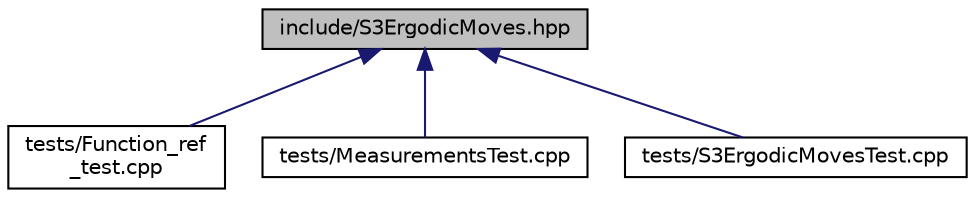 digraph "include/S3ErgodicMoves.hpp"
{
 // LATEX_PDF_SIZE
  edge [fontname="Helvetica",fontsize="10",labelfontname="Helvetica",labelfontsize="10"];
  node [fontname="Helvetica",fontsize="10",shape=record];
  Node1 [label="include/S3ErgodicMoves.hpp",height=0.2,width=0.4,color="black", fillcolor="grey75", style="filled", fontcolor="black",tooltip="Pachner moves on 3D Delaunay Triangulations."];
  Node1 -> Node2 [dir="back",color="midnightblue",fontsize="10",style="solid",fontname="Helvetica"];
  Node2 [label="tests/Function_ref\l_test.cpp",height=0.2,width=0.4,color="black", fillcolor="white", style="filled",URL="$_function__ref__test_8cpp_source.html",tooltip=" "];
  Node1 -> Node3 [dir="back",color="midnightblue",fontsize="10",style="solid",fontname="Helvetica"];
  Node3 [label="tests/MeasurementsTest.cpp",height=0.2,width=0.4,color="black", fillcolor="white", style="filled",URL="$_measurements_test_8cpp.html",tooltip="Tests for the various measurement functions."];
  Node1 -> Node4 [dir="back",color="midnightblue",fontsize="10",style="solid",fontname="Helvetica"];
  Node4 [label="tests/S3ErgodicMovesTest.cpp",height=0.2,width=0.4,color="black", fillcolor="white", style="filled",URL="$_s3_ergodic_moves_test_8cpp_source.html",tooltip=" "];
}
